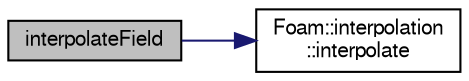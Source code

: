 digraph "interpolateField"
{
  bgcolor="transparent";
  edge [fontname="FreeSans",fontsize="10",labelfontname="FreeSans",labelfontsize="10"];
  node [fontname="FreeSans",fontsize="10",shape=record];
  rankdir="LR";
  Node1 [label="interpolateField",height=0.2,width=0.4,color="black", fillcolor="grey75", style="filled" fontcolor="black"];
  Node1 -> Node2 [color="midnightblue",fontsize="10",style="solid",fontname="FreeSans"];
  Node2 [label="Foam::interpolation\l::interpolate",height=0.2,width=0.4,color="black",URL="$a01115.html#a6035a5d27ef26ebad9ac2e9690fe3fda",tooltip="Interpolate field to the given point in the given cell. "];
}
